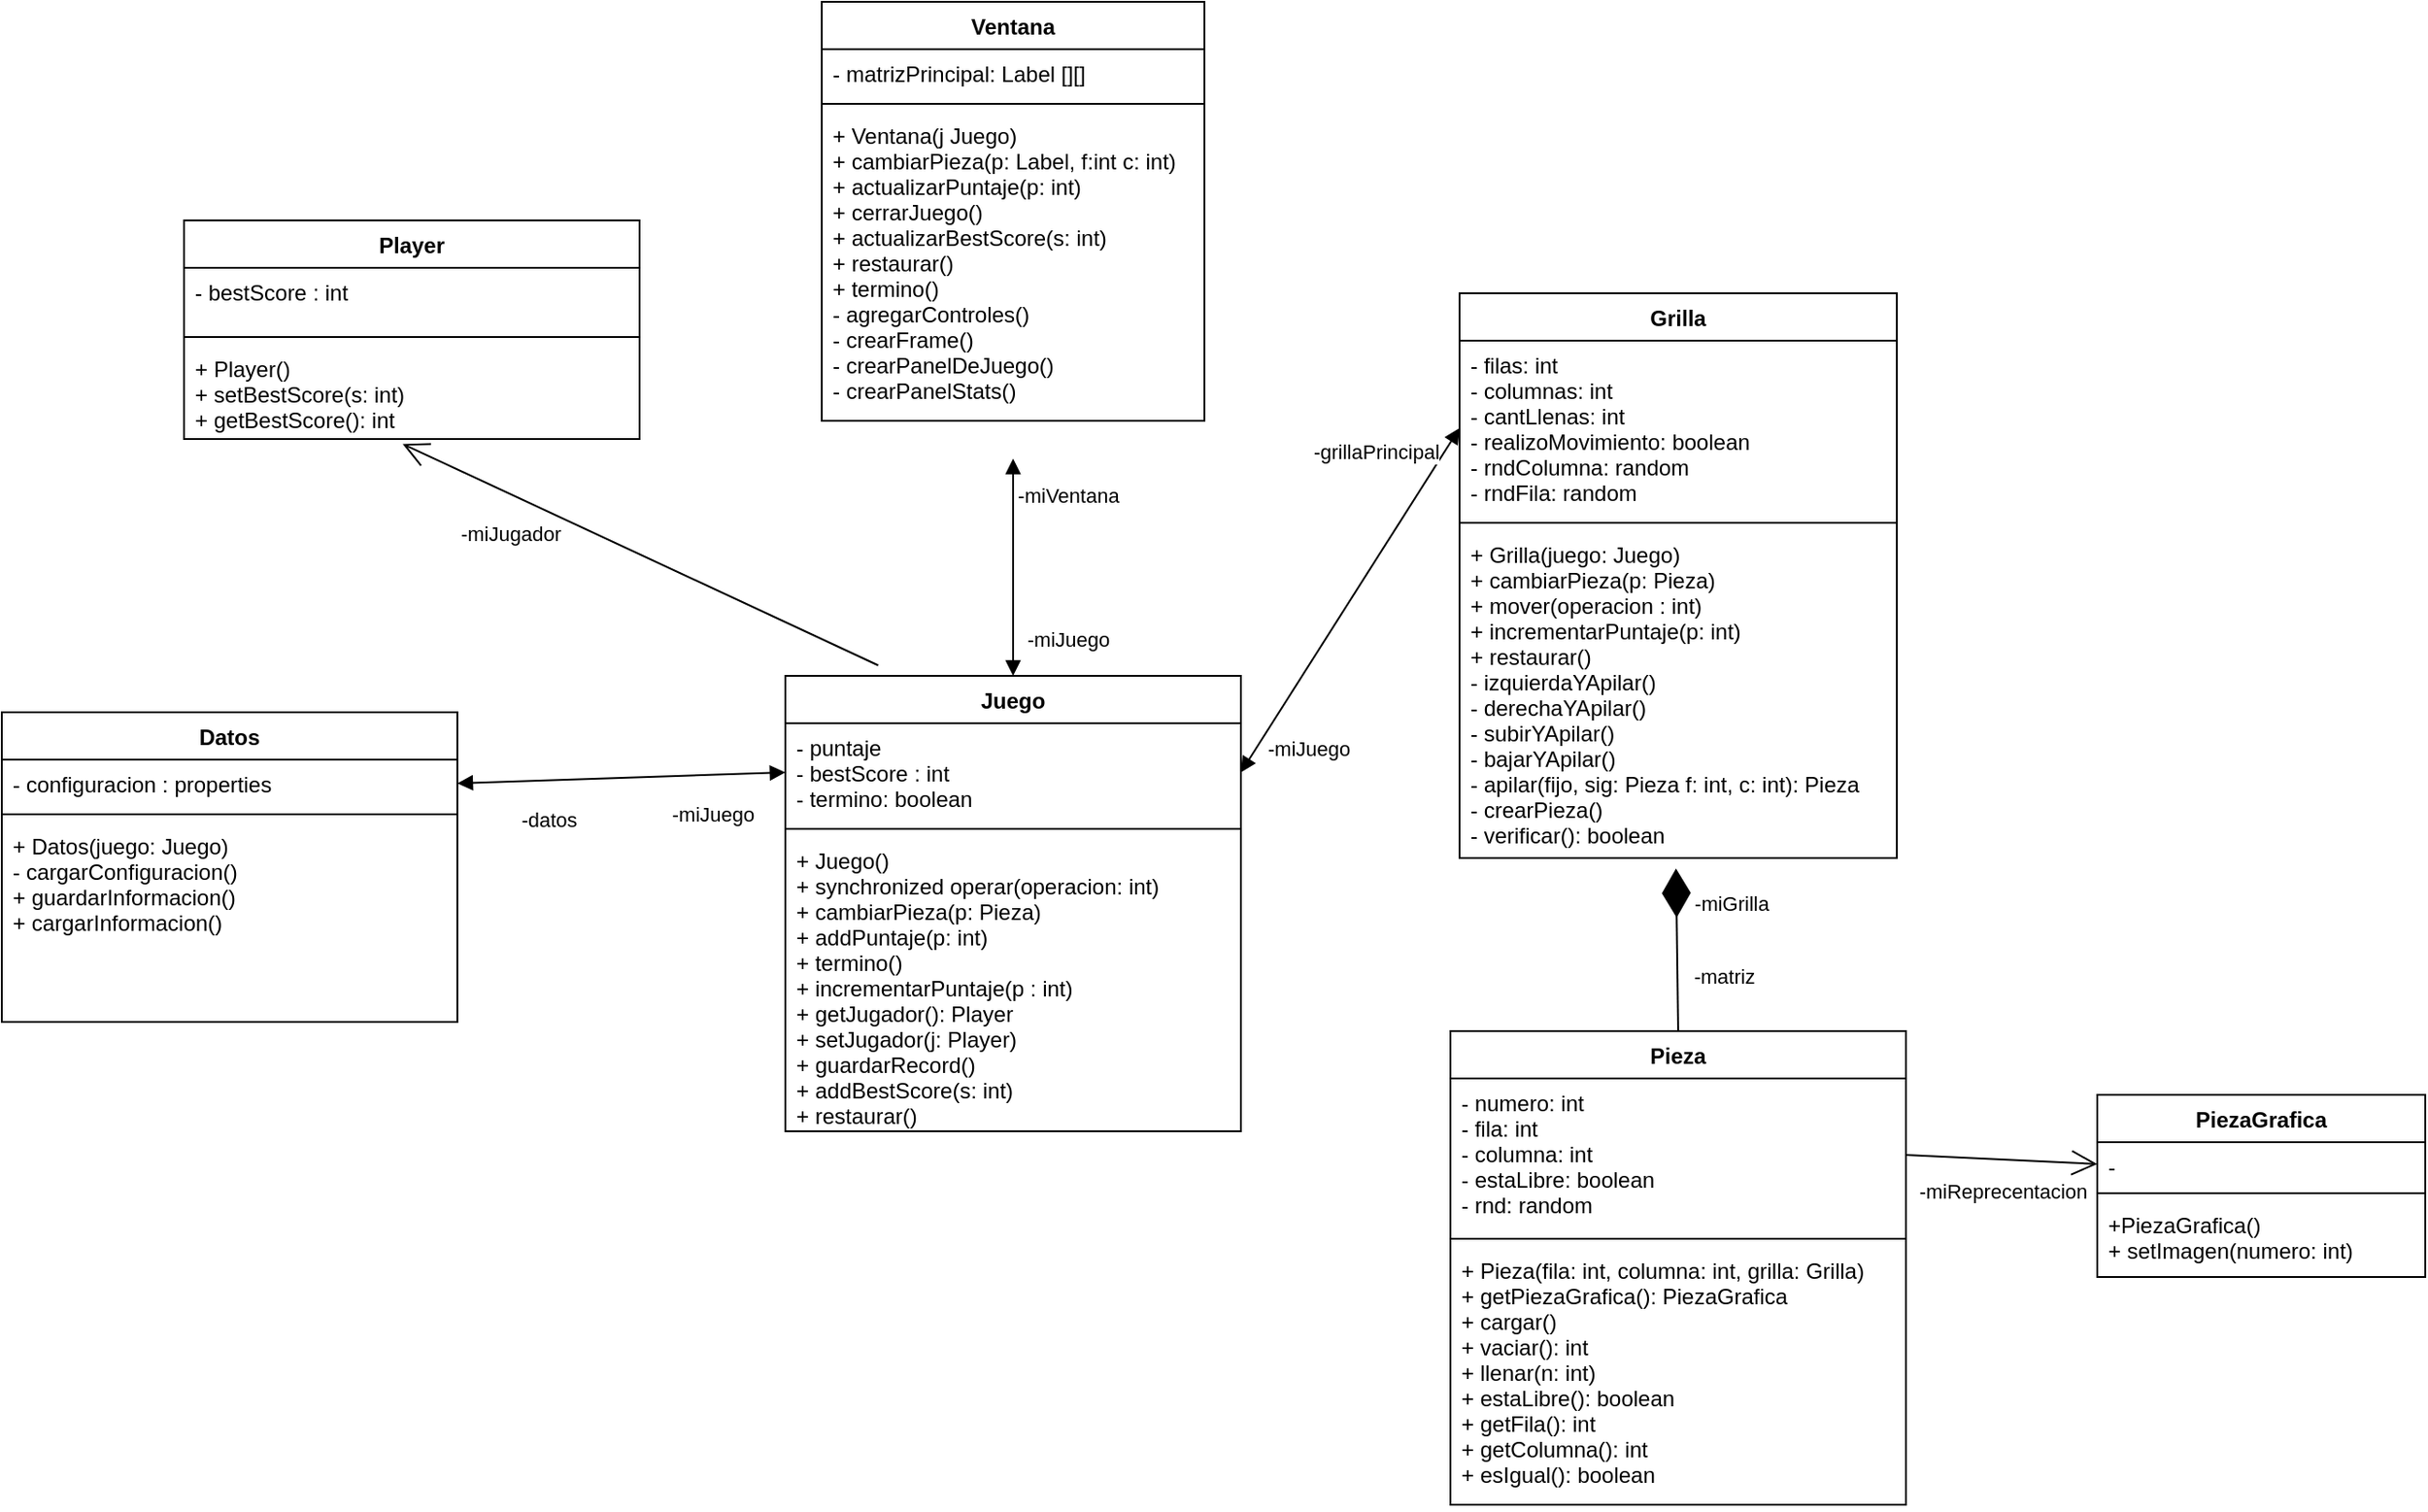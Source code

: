 <mxfile version="15.5.8" type="device"><diagram id="C5RBs43oDa-KdzZeNtuy" name="Page-1"><mxGraphModel dx="1491" dy="620" grid="1" gridSize="10" guides="1" tooltips="1" connect="1" arrows="1" fold="1" page="1" pageScale="1" pageWidth="827" pageHeight="1169" math="0" shadow="0"><root><mxCell id="WIyWlLk6GJQsqaUBKTNV-0"/><mxCell id="WIyWlLk6GJQsqaUBKTNV-1" parent="WIyWlLk6GJQsqaUBKTNV-0"/><mxCell id="1CvyE3auWk7zarqkNsog-0" value="Juego" style="swimlane;fontStyle=1;align=center;verticalAlign=top;childLayout=stackLayout;horizontal=1;startSize=26;horizontalStack=0;resizeParent=1;resizeParentMax=0;resizeLast=0;collapsible=1;marginBottom=0;" parent="WIyWlLk6GJQsqaUBKTNV-1" vertex="1"><mxGeometry x="90" y="390" width="250" height="250" as="geometry"/></mxCell><mxCell id="1CvyE3auWk7zarqkNsog-1" value="- puntaje&#10;- bestScore : int&#10;- termino: boolean" style="text;strokeColor=none;fillColor=none;align=left;verticalAlign=top;spacingLeft=4;spacingRight=4;overflow=hidden;rotatable=0;points=[[0,0.5],[1,0.5]];portConstraint=eastwest;" parent="1CvyE3auWk7zarqkNsog-0" vertex="1"><mxGeometry y="26" width="250" height="54" as="geometry"/></mxCell><mxCell id="1CvyE3auWk7zarqkNsog-2" value="" style="line;strokeWidth=1;fillColor=none;align=left;verticalAlign=middle;spacingTop=-1;spacingLeft=3;spacingRight=3;rotatable=0;labelPosition=right;points=[];portConstraint=eastwest;" parent="1CvyE3auWk7zarqkNsog-0" vertex="1"><mxGeometry y="80" width="250" height="8" as="geometry"/></mxCell><mxCell id="1CvyE3auWk7zarqkNsog-3" value="+ Juego()&#10;+ synchronized operar(operacion: int)&#10;+ cambiarPieza(p: Pieza)&#10;+ addPuntaje(p: int)&#10;+ termino()&#10;+ incrementarPuntaje(p : int)&#10;+ getJugador(): Player&#10;+ setJugador(j: Player)&#10;+ guardarRecord()&#10;+ addBestScore(s: int)&#10;+ restaurar()" style="text;strokeColor=none;fillColor=none;align=left;verticalAlign=top;spacingLeft=4;spacingRight=4;overflow=hidden;rotatable=0;points=[[0,0.5],[1,0.5]];portConstraint=eastwest;" parent="1CvyE3auWk7zarqkNsog-0" vertex="1"><mxGeometry y="88" width="250" height="162" as="geometry"/></mxCell><mxCell id="1CvyE3auWk7zarqkNsog-4" value="Ventana" style="swimlane;fontStyle=1;align=center;verticalAlign=top;childLayout=stackLayout;horizontal=1;startSize=26;horizontalStack=0;resizeParent=1;resizeParentMax=0;resizeLast=0;collapsible=1;marginBottom=0;" parent="WIyWlLk6GJQsqaUBKTNV-1" vertex="1"><mxGeometry x="110" y="20" width="210" height="230" as="geometry"/></mxCell><mxCell id="1CvyE3auWk7zarqkNsog-5" value="- matrizPrincipal: Label [][]" style="text;strokeColor=none;fillColor=none;align=left;verticalAlign=top;spacingLeft=4;spacingRight=4;overflow=hidden;rotatable=0;points=[[0,0.5],[1,0.5]];portConstraint=eastwest;" parent="1CvyE3auWk7zarqkNsog-4" vertex="1"><mxGeometry y="26" width="210" height="26" as="geometry"/></mxCell><mxCell id="1CvyE3auWk7zarqkNsog-6" value="" style="line;strokeWidth=1;fillColor=none;align=left;verticalAlign=middle;spacingTop=-1;spacingLeft=3;spacingRight=3;rotatable=0;labelPosition=right;points=[];portConstraint=eastwest;" parent="1CvyE3auWk7zarqkNsog-4" vertex="1"><mxGeometry y="52" width="210" height="8" as="geometry"/></mxCell><mxCell id="1CvyE3auWk7zarqkNsog-7" value="+ Ventana(j Juego)&#10;+ cambiarPieza(p: Label, f:int c: int)&#10;+ actualizarPuntaje(p: int)&#10;+ cerrarJuego()&#10;+ actualizarBestScore(s: int)&#10;+ restaurar()&#10;+ termino()&#10;- agregarControles()&#10;- crearFrame()&#10;- crearPanelDeJuego()&#10;- crearPanelStats()" style="text;strokeColor=none;fillColor=none;align=left;verticalAlign=top;spacingLeft=4;spacingRight=4;overflow=hidden;rotatable=0;points=[[0,0.5],[1,0.5]];portConstraint=eastwest;" parent="1CvyE3auWk7zarqkNsog-4" vertex="1"><mxGeometry y="60" width="210" height="170" as="geometry"/></mxCell><mxCell id="1CvyE3auWk7zarqkNsog-8" value="Grilla" style="swimlane;fontStyle=1;align=center;verticalAlign=top;childLayout=stackLayout;horizontal=1;startSize=26;horizontalStack=0;resizeParent=1;resizeParentMax=0;resizeLast=0;collapsible=1;marginBottom=0;" parent="WIyWlLk6GJQsqaUBKTNV-1" vertex="1"><mxGeometry x="460" y="180" width="240" height="310" as="geometry"/></mxCell><mxCell id="1CvyE3auWk7zarqkNsog-9" value="- filas: int&#10;- columnas: int&#10;- cantLlenas: int&#10;- realizoMovimiento: boolean&#10;- rndColumna: random&#10;- rndFila: random" style="text;strokeColor=none;fillColor=none;align=left;verticalAlign=top;spacingLeft=4;spacingRight=4;overflow=hidden;rotatable=0;points=[[0,0.5],[1,0.5]];portConstraint=eastwest;" parent="1CvyE3auWk7zarqkNsog-8" vertex="1"><mxGeometry y="26" width="240" height="96" as="geometry"/></mxCell><mxCell id="1CvyE3auWk7zarqkNsog-10" value="" style="line;strokeWidth=1;fillColor=none;align=left;verticalAlign=middle;spacingTop=-1;spacingLeft=3;spacingRight=3;rotatable=0;labelPosition=right;points=[];portConstraint=eastwest;" parent="1CvyE3auWk7zarqkNsog-8" vertex="1"><mxGeometry y="122" width="240" height="8" as="geometry"/></mxCell><mxCell id="1CvyE3auWk7zarqkNsog-11" value="+ Grilla(juego: Juego)&#10;+ cambiarPieza(p: Pieza)&#10;+ mover(operacion : int)&#10;+ incrementarPuntaje(p: int)&#10;+ restaurar()&#10;- izquierdaYApilar()&#10;- derechaYApilar()&#10;- subirYApilar()&#10;- bajarYApilar()&#10;- apilar(fijo, sig: Pieza f: int, c: int): Pieza&#10;- crearPieza()&#10;- verificar(): boolean" style="text;strokeColor=none;fillColor=none;align=left;verticalAlign=top;spacingLeft=4;spacingRight=4;overflow=hidden;rotatable=0;points=[[0,0.5],[1,0.5]];portConstraint=eastwest;" parent="1CvyE3auWk7zarqkNsog-8" vertex="1"><mxGeometry y="130" width="240" height="180" as="geometry"/></mxCell><mxCell id="1CvyE3auWk7zarqkNsog-19" value="" style="endArrow=block;startArrow=block;endFill=1;startFill=1;html=1;rounded=0;entryX=0.5;entryY=1.122;entryDx=0;entryDy=0;entryPerimeter=0;exitX=0.5;exitY=0;exitDx=0;exitDy=0;" parent="WIyWlLk6GJQsqaUBKTNV-1" source="1CvyE3auWk7zarqkNsog-0" target="1CvyE3auWk7zarqkNsog-7" edge="1"><mxGeometry width="160" relative="1" as="geometry"><mxPoint x="505" y="390" as="sourcePoint"/><mxPoint x="665" y="390" as="targetPoint"/></mxGeometry></mxCell><mxCell id="1CvyE3auWk7zarqkNsog-21" value="-miVentana" style="edgeLabel;html=1;align=center;verticalAlign=middle;resizable=0;points=[];" parent="1CvyE3auWk7zarqkNsog-19" vertex="1" connectable="0"><mxGeometry x="0.658" relative="1" as="geometry"><mxPoint x="30" as="offset"/></mxGeometry></mxCell><mxCell id="1CvyE3auWk7zarqkNsog-22" value="-miJuego" style="edgeLabel;html=1;align=center;verticalAlign=middle;resizable=0;points=[];" parent="1CvyE3auWk7zarqkNsog-19" vertex="1" connectable="0"><mxGeometry x="-0.535" relative="1" as="geometry"><mxPoint x="30" y="7" as="offset"/></mxGeometry></mxCell><mxCell id="1CvyE3auWk7zarqkNsog-20" value="" style="endArrow=block;startArrow=block;endFill=1;startFill=1;html=1;rounded=0;exitX=1;exitY=0.5;exitDx=0;exitDy=0;entryX=0;entryY=0.5;entryDx=0;entryDy=0;" parent="WIyWlLk6GJQsqaUBKTNV-1" source="1CvyE3auWk7zarqkNsog-1" target="1CvyE3auWk7zarqkNsog-9" edge="1"><mxGeometry width="160" relative="1" as="geometry"><mxPoint x="480" y="360" as="sourcePoint"/><mxPoint x="640" y="360" as="targetPoint"/></mxGeometry></mxCell><mxCell id="1CvyE3auWk7zarqkNsog-23" value="-miJuego" style="edgeLabel;html=1;align=center;verticalAlign=middle;resizable=0;points=[];" parent="1CvyE3auWk7zarqkNsog-20" vertex="1" connectable="0"><mxGeometry x="-0.718" y="1" relative="1" as="geometry"><mxPoint x="21" y="14" as="offset"/></mxGeometry></mxCell><mxCell id="1CvyE3auWk7zarqkNsog-24" value="-grillaPrincipal" style="edgeLabel;html=1;align=center;verticalAlign=middle;resizable=0;points=[];" parent="1CvyE3auWk7zarqkNsog-20" vertex="1" connectable="0"><mxGeometry x="0.659" y="-2" relative="1" as="geometry"><mxPoint x="-27" y="-21" as="offset"/></mxGeometry></mxCell><mxCell id="1CvyE3auWk7zarqkNsog-25" value="Pieza" style="swimlane;fontStyle=1;align=center;verticalAlign=top;childLayout=stackLayout;horizontal=1;startSize=26;horizontalStack=0;resizeParent=1;resizeParentMax=0;resizeLast=0;collapsible=1;marginBottom=0;" parent="WIyWlLk6GJQsqaUBKTNV-1" vertex="1"><mxGeometry x="455" y="585" width="250" height="260" as="geometry"/></mxCell><mxCell id="1CvyE3auWk7zarqkNsog-26" value="- numero: int&#10;- fila: int&#10;- columna: int&#10;- estaLibre: boolean&#10;- rnd: random" style="text;strokeColor=none;fillColor=none;align=left;verticalAlign=top;spacingLeft=4;spacingRight=4;overflow=hidden;rotatable=0;points=[[0,0.5],[1,0.5]];portConstraint=eastwest;" parent="1CvyE3auWk7zarqkNsog-25" vertex="1"><mxGeometry y="26" width="250" height="84" as="geometry"/></mxCell><mxCell id="1CvyE3auWk7zarqkNsog-27" value="" style="line;strokeWidth=1;fillColor=none;align=left;verticalAlign=middle;spacingTop=-1;spacingLeft=3;spacingRight=3;rotatable=0;labelPosition=right;points=[];portConstraint=eastwest;" parent="1CvyE3auWk7zarqkNsog-25" vertex="1"><mxGeometry y="110" width="250" height="8" as="geometry"/></mxCell><mxCell id="1CvyE3auWk7zarqkNsog-28" value="+ Pieza(fila: int, columna: int, grilla: Grilla)&#10;+ getPiezaGrafica(): PiezaGrafica&#10;+ cargar()&#10;+ vaciar(): int&#10;+ llenar(n: int)&#10;+ estaLibre(): boolean&#10;+ getFila(): int&#10;+ getColumna(): int&#10;+ esIgual(): boolean" style="text;strokeColor=none;fillColor=none;align=left;verticalAlign=top;spacingLeft=4;spacingRight=4;overflow=hidden;rotatable=0;points=[[0,0.5],[1,0.5]];portConstraint=eastwest;" parent="1CvyE3auWk7zarqkNsog-25" vertex="1"><mxGeometry y="118" width="250" height="142" as="geometry"/></mxCell><mxCell id="1CvyE3auWk7zarqkNsog-43" value="PiezaGrafica" style="swimlane;fontStyle=1;align=center;verticalAlign=top;childLayout=stackLayout;horizontal=1;startSize=26;horizontalStack=0;resizeParent=1;resizeParentMax=0;resizeLast=0;collapsible=1;marginBottom=0;" parent="WIyWlLk6GJQsqaUBKTNV-1" vertex="1"><mxGeometry x="810" y="620" width="180" height="100" as="geometry"/></mxCell><mxCell id="1CvyE3auWk7zarqkNsog-44" value="-" style="text;strokeColor=none;fillColor=none;align=left;verticalAlign=top;spacingLeft=4;spacingRight=4;overflow=hidden;rotatable=0;points=[[0,0.5],[1,0.5]];portConstraint=eastwest;" parent="1CvyE3auWk7zarqkNsog-43" vertex="1"><mxGeometry y="26" width="180" height="24" as="geometry"/></mxCell><mxCell id="1CvyE3auWk7zarqkNsog-45" value="" style="line;strokeWidth=1;fillColor=none;align=left;verticalAlign=middle;spacingTop=-1;spacingLeft=3;spacingRight=3;rotatable=0;labelPosition=right;points=[];portConstraint=eastwest;" parent="1CvyE3auWk7zarqkNsog-43" vertex="1"><mxGeometry y="50" width="180" height="8" as="geometry"/></mxCell><mxCell id="1CvyE3auWk7zarqkNsog-46" value="+PiezaGrafica()&#10;+ setImagen(numero: int)" style="text;strokeColor=none;fillColor=none;align=left;verticalAlign=top;spacingLeft=4;spacingRight=4;overflow=hidden;rotatable=0;points=[[0,0.5],[1,0.5]];portConstraint=eastwest;" parent="1CvyE3auWk7zarqkNsog-43" vertex="1"><mxGeometry y="58" width="180" height="42" as="geometry"/></mxCell><mxCell id="1CvyE3auWk7zarqkNsog-47" value="" style="endArrow=open;endFill=1;endSize=12;html=1;rounded=0;exitX=1;exitY=0.5;exitDx=0;exitDy=0;entryX=0;entryY=0.5;entryDx=0;entryDy=0;" parent="WIyWlLk6GJQsqaUBKTNV-1" source="1CvyE3auWk7zarqkNsog-26" target="1CvyE3auWk7zarqkNsog-44" edge="1"><mxGeometry width="160" relative="1" as="geometry"><mxPoint x="570" y="552" as="sourcePoint"/><mxPoint x="569.52" y="459.376" as="targetPoint"/></mxGeometry></mxCell><mxCell id="1CvyE3auWk7zarqkNsog-48" value="-miReprecentacion" style="edgeLabel;html=1;align=center;verticalAlign=middle;resizable=0;points=[];" parent="1CvyE3auWk7zarqkNsog-47" vertex="1" connectable="0"><mxGeometry x="0.394" y="-2" relative="1" as="geometry"><mxPoint x="-21" y="14" as="offset"/></mxGeometry></mxCell><mxCell id="tuwKtRQhqHt_X08flQrm-0" value="" style="endArrow=diamondThin;endFill=1;endSize=24;html=1;rounded=0;exitX=0.5;exitY=0;exitDx=0;exitDy=0;entryX=0.495;entryY=1.032;entryDx=0;entryDy=0;entryPerimeter=0;" parent="WIyWlLk6GJQsqaUBKTNV-1" source="1CvyE3auWk7zarqkNsog-25" target="1CvyE3auWk7zarqkNsog-11" edge="1"><mxGeometry width="160" relative="1" as="geometry"><mxPoint x="570" y="490" as="sourcePoint"/><mxPoint x="730" y="490" as="targetPoint"/></mxGeometry></mxCell><mxCell id="tuwKtRQhqHt_X08flQrm-1" value="-miGrilla" style="edgeLabel;html=1;align=center;verticalAlign=middle;resizable=0;points=[];" parent="tuwKtRQhqHt_X08flQrm-0" vertex="1" connectable="0"><mxGeometry x="0.567" y="-4" relative="1" as="geometry"><mxPoint x="26" as="offset"/></mxGeometry></mxCell><mxCell id="tuwKtRQhqHt_X08flQrm-2" value="-matriz" style="edgeLabel;html=1;align=center;verticalAlign=middle;resizable=0;points=[];" parent="tuwKtRQhqHt_X08flQrm-0" vertex="1" connectable="0"><mxGeometry x="0.548" relative="1" as="geometry"><mxPoint x="26" y="39" as="offset"/></mxGeometry></mxCell><mxCell id="9o8H-IfKjKLwT9DB3WJz-0" value="Datos" style="swimlane;fontStyle=1;align=center;verticalAlign=top;childLayout=stackLayout;horizontal=1;startSize=26;horizontalStack=0;resizeParent=1;resizeParentMax=0;resizeLast=0;collapsible=1;marginBottom=0;" parent="WIyWlLk6GJQsqaUBKTNV-1" vertex="1"><mxGeometry x="-340" y="410" width="250" height="170" as="geometry"/></mxCell><mxCell id="9o8H-IfKjKLwT9DB3WJz-1" value="- configuracion : properties" style="text;strokeColor=none;fillColor=none;align=left;verticalAlign=top;spacingLeft=4;spacingRight=4;overflow=hidden;rotatable=0;points=[[0,0.5],[1,0.5]];portConstraint=eastwest;" parent="9o8H-IfKjKLwT9DB3WJz-0" vertex="1"><mxGeometry y="26" width="250" height="26" as="geometry"/></mxCell><mxCell id="9o8H-IfKjKLwT9DB3WJz-2" value="" style="line;strokeWidth=1;fillColor=none;align=left;verticalAlign=middle;spacingTop=-1;spacingLeft=3;spacingRight=3;rotatable=0;labelPosition=right;points=[];portConstraint=eastwest;" parent="9o8H-IfKjKLwT9DB3WJz-0" vertex="1"><mxGeometry y="52" width="250" height="8" as="geometry"/></mxCell><mxCell id="9o8H-IfKjKLwT9DB3WJz-3" value="+ Datos(juego: Juego)&#10;- cargarConfiguracion()&#10;+ guardarInformacion()&#10;+ cargarInformacion()" style="text;strokeColor=none;fillColor=none;align=left;verticalAlign=top;spacingLeft=4;spacingRight=4;overflow=hidden;rotatable=0;points=[[0,0.5],[1,0.5]];portConstraint=eastwest;" parent="9o8H-IfKjKLwT9DB3WJz-0" vertex="1"><mxGeometry y="60" width="250" height="110" as="geometry"/></mxCell><mxCell id="9o8H-IfKjKLwT9DB3WJz-4" value="" style="endArrow=block;startArrow=block;endFill=1;startFill=1;html=1;rounded=0;entryX=1;entryY=0.5;entryDx=0;entryDy=0;exitX=0;exitY=0.5;exitDx=0;exitDy=0;" parent="WIyWlLk6GJQsqaUBKTNV-1" source="1CvyE3auWk7zarqkNsog-1" target="9o8H-IfKjKLwT9DB3WJz-1" edge="1"><mxGeometry width="160" relative="1" as="geometry"><mxPoint x="225" y="400" as="sourcePoint"/><mxPoint x="225" y="266.1" as="targetPoint"/></mxGeometry></mxCell><mxCell id="9o8H-IfKjKLwT9DB3WJz-5" value="-datos" style="edgeLabel;html=1;align=center;verticalAlign=middle;resizable=0;points=[];" parent="9o8H-IfKjKLwT9DB3WJz-4" vertex="1" connectable="0"><mxGeometry x="0.658" relative="1" as="geometry"><mxPoint x="19" y="21" as="offset"/></mxGeometry></mxCell><mxCell id="9o8H-IfKjKLwT9DB3WJz-6" value="-miJuego" style="edgeLabel;html=1;align=center;verticalAlign=middle;resizable=0;points=[];" parent="9o8H-IfKjKLwT9DB3WJz-4" vertex="1" connectable="0"><mxGeometry x="-0.535" relative="1" as="geometry"><mxPoint x="2" y="21" as="offset"/></mxGeometry></mxCell><mxCell id="xA1dPoErLVYea1YNWjbG-4" value="Player" style="swimlane;fontStyle=1;align=center;verticalAlign=top;childLayout=stackLayout;horizontal=1;startSize=26;horizontalStack=0;resizeParent=1;resizeParentMax=0;resizeLast=0;collapsible=1;marginBottom=0;" vertex="1" parent="WIyWlLk6GJQsqaUBKTNV-1"><mxGeometry x="-240" y="140" width="250" height="120" as="geometry"/></mxCell><mxCell id="xA1dPoErLVYea1YNWjbG-5" value="- bestScore : int" style="text;strokeColor=none;fillColor=none;align=left;verticalAlign=top;spacingLeft=4;spacingRight=4;overflow=hidden;rotatable=0;points=[[0,0.5],[1,0.5]];portConstraint=eastwest;" vertex="1" parent="xA1dPoErLVYea1YNWjbG-4"><mxGeometry y="26" width="250" height="34" as="geometry"/></mxCell><mxCell id="xA1dPoErLVYea1YNWjbG-6" value="" style="line;strokeWidth=1;fillColor=none;align=left;verticalAlign=middle;spacingTop=-1;spacingLeft=3;spacingRight=3;rotatable=0;labelPosition=right;points=[];portConstraint=eastwest;" vertex="1" parent="xA1dPoErLVYea1YNWjbG-4"><mxGeometry y="60" width="250" height="8" as="geometry"/></mxCell><mxCell id="xA1dPoErLVYea1YNWjbG-7" value="+ Player()&#10;+ setBestScore(s: int)&#10;+ getBestScore(): int" style="text;strokeColor=none;fillColor=none;align=left;verticalAlign=top;spacingLeft=4;spacingRight=4;overflow=hidden;rotatable=0;points=[[0,0.5],[1,0.5]];portConstraint=eastwest;" vertex="1" parent="xA1dPoErLVYea1YNWjbG-4"><mxGeometry y="68" width="250" height="52" as="geometry"/></mxCell><mxCell id="xA1dPoErLVYea1YNWjbG-11" value="" style="endArrow=open;endFill=1;endSize=12;html=1;rounded=0;exitX=0.204;exitY=-0.023;exitDx=0;exitDy=0;entryX=0.48;entryY=1.052;entryDx=0;entryDy=0;entryPerimeter=0;exitPerimeter=0;" edge="1" parent="WIyWlLk6GJQsqaUBKTNV-1" source="1CvyE3auWk7zarqkNsog-0" target="xA1dPoErLVYea1YNWjbG-7"><mxGeometry width="160" relative="1" as="geometry"><mxPoint x="-60" y="345" as="sourcePoint"/><mxPoint x="50" y="340" as="targetPoint"/></mxGeometry></mxCell><mxCell id="xA1dPoErLVYea1YNWjbG-12" value="-miJugador" style="edgeLabel;html=1;align=center;verticalAlign=middle;resizable=0;points=[];" vertex="1" connectable="0" parent="xA1dPoErLVYea1YNWjbG-11"><mxGeometry x="0.394" y="-2" relative="1" as="geometry"><mxPoint x="-21" y="14" as="offset"/></mxGeometry></mxCell></root></mxGraphModel></diagram></mxfile>